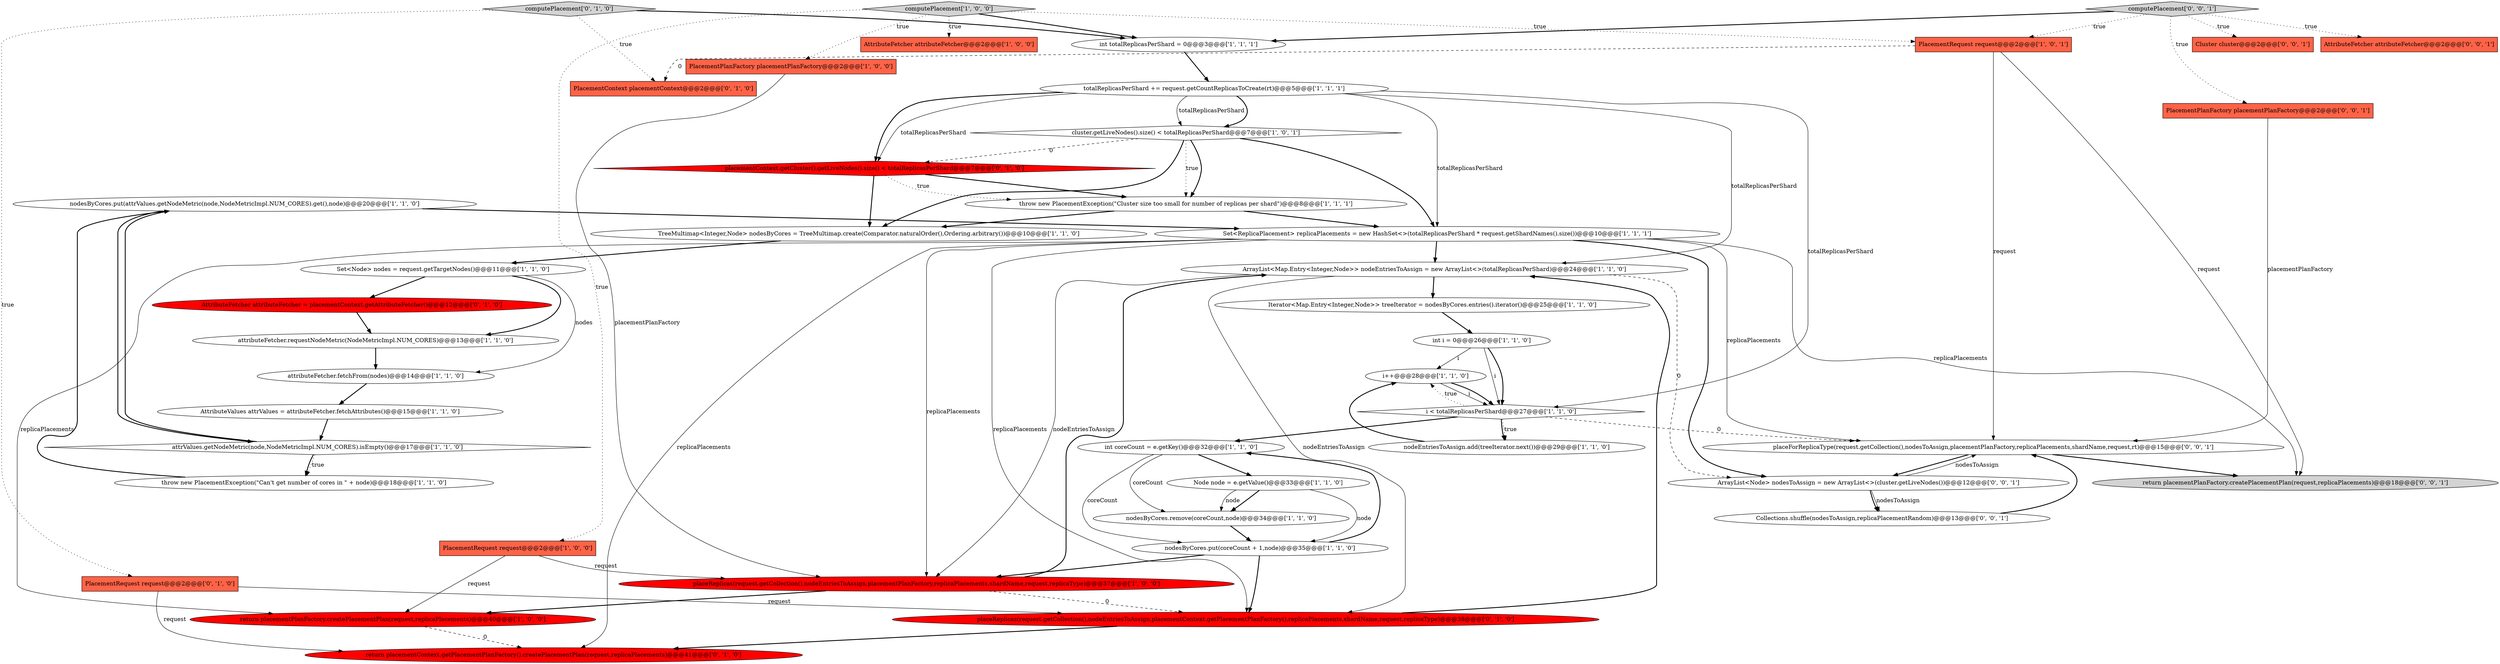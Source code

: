 digraph {
29 [style = filled, label = "PlacementRequest request@@@2@@@['1', '0', '1']", fillcolor = tomato, shape = box image = "AAA0AAABBB1BBB"];
32 [style = filled, label = "computePlacement['0', '1', '0']", fillcolor = lightgray, shape = diamond image = "AAA0AAABBB2BBB"];
4 [style = filled, label = "attributeFetcher.requestNodeMetric(NodeMetricImpl.NUM_CORES)@@@13@@@['1', '1', '0']", fillcolor = white, shape = ellipse image = "AAA0AAABBB1BBB"];
43 [style = filled, label = "PlacementPlanFactory placementPlanFactory@@@2@@@['0', '0', '1']", fillcolor = tomato, shape = box image = "AAA0AAABBB3BBB"];
44 [style = filled, label = "AttributeFetcher attributeFetcher@@@2@@@['0', '0', '1']", fillcolor = tomato, shape = box image = "AAA0AAABBB3BBB"];
35 [style = filled, label = "return placementContext.getPlacementPlanFactory().createPlacementPlan(request,replicaPlacements)@@@41@@@['0', '1', '0']", fillcolor = red, shape = ellipse image = "AAA1AAABBB2BBB"];
36 [style = filled, label = "AttributeFetcher attributeFetcher = placementContext.getAttributeFetcher()@@@12@@@['0', '1', '0']", fillcolor = red, shape = ellipse image = "AAA1AAABBB2BBB"];
22 [style = filled, label = "int coreCount = e.getKey()@@@32@@@['1', '1', '0']", fillcolor = white, shape = ellipse image = "AAA0AAABBB1BBB"];
19 [style = filled, label = "computePlacement['1', '0', '0']", fillcolor = lightgray, shape = diamond image = "AAA0AAABBB1BBB"];
23 [style = filled, label = "nodesByCores.put(attrValues.getNodeMetric(node,NodeMetricImpl.NUM_CORES).get(),node)@@@20@@@['1', '1', '0']", fillcolor = white, shape = ellipse image = "AAA0AAABBB1BBB"];
7 [style = filled, label = "attributeFetcher.fetchFrom(nodes)@@@14@@@['1', '1', '0']", fillcolor = white, shape = ellipse image = "AAA0AAABBB1BBB"];
9 [style = filled, label = "Iterator<Map.Entry<Integer,Node>> treeIterator = nodesByCores.entries().iterator()@@@25@@@['1', '1', '0']", fillcolor = white, shape = ellipse image = "AAA0AAABBB1BBB"];
37 [style = filled, label = "return placementPlanFactory.createPlacementPlan(request,replicaPlacements)@@@18@@@['0', '0', '1']", fillcolor = lightgray, shape = ellipse image = "AAA0AAABBB3BBB"];
2 [style = filled, label = "ArrayList<Map.Entry<Integer,Node>> nodeEntriesToAssign = new ArrayList<>(totalReplicasPerShard)@@@24@@@['1', '1', '0']", fillcolor = white, shape = ellipse image = "AAA0AAABBB1BBB"];
15 [style = filled, label = "throw new PlacementException(\"Cluster size too small for number of replicas per shard\")@@@8@@@['1', '1', '1']", fillcolor = white, shape = ellipse image = "AAA0AAABBB1BBB"];
27 [style = filled, label = "return placementPlanFactory.createPlacementPlan(request,replicaPlacements)@@@40@@@['1', '0', '0']", fillcolor = red, shape = ellipse image = "AAA1AAABBB1BBB"];
38 [style = filled, label = "placeForReplicaType(request.getCollection(),nodesToAssign,placementPlanFactory,replicaPlacements,shardName,request,rt)@@@15@@@['0', '0', '1']", fillcolor = white, shape = ellipse image = "AAA0AAABBB3BBB"];
41 [style = filled, label = "ArrayList<Node> nodesToAssign = new ArrayList<>(cluster.getLiveNodes())@@@12@@@['0', '0', '1']", fillcolor = white, shape = ellipse image = "AAA0AAABBB3BBB"];
13 [style = filled, label = "nodesByCores.put(coreCount + 1,node)@@@35@@@['1', '1', '0']", fillcolor = white, shape = ellipse image = "AAA0AAABBB1BBB"];
42 [style = filled, label = "Collections.shuffle(nodesToAssign,replicaPlacementRandom)@@@13@@@['0', '0', '1']", fillcolor = white, shape = ellipse image = "AAA0AAABBB3BBB"];
34 [style = filled, label = "placeReplicas(request.getCollection(),nodeEntriesToAssign,placementContext.getPlacementPlanFactory(),replicaPlacements,shardName,request,replicaType)@@@38@@@['0', '1', '0']", fillcolor = red, shape = ellipse image = "AAA1AAABBB2BBB"];
39 [style = filled, label = "computePlacement['0', '0', '1']", fillcolor = lightgray, shape = diamond image = "AAA0AAABBB3BBB"];
17 [style = filled, label = "nodeEntriesToAssign.add(treeIterator.next())@@@29@@@['1', '1', '0']", fillcolor = white, shape = ellipse image = "AAA0AAABBB1BBB"];
3 [style = filled, label = "totalReplicasPerShard += request.getCountReplicasToCreate(rt)@@@5@@@['1', '1', '1']", fillcolor = white, shape = ellipse image = "AAA0AAABBB1BBB"];
26 [style = filled, label = "nodesByCores.remove(coreCount,node)@@@34@@@['1', '1', '0']", fillcolor = white, shape = ellipse image = "AAA0AAABBB1BBB"];
18 [style = filled, label = "AttributeValues attrValues = attributeFetcher.fetchAttributes()@@@15@@@['1', '1', '0']", fillcolor = white, shape = ellipse image = "AAA0AAABBB1BBB"];
1 [style = filled, label = "Node node = e.getValue()@@@33@@@['1', '1', '0']", fillcolor = white, shape = ellipse image = "AAA0AAABBB1BBB"];
6 [style = filled, label = "Set<Node> nodes = request.getTargetNodes()@@@11@@@['1', '1', '0']", fillcolor = white, shape = ellipse image = "AAA0AAABBB1BBB"];
5 [style = filled, label = "int i = 0@@@26@@@['1', '1', '0']", fillcolor = white, shape = ellipse image = "AAA0AAABBB1BBB"];
10 [style = filled, label = "placeReplicas(request.getCollection(),nodeEntriesToAssign,placementPlanFactory,replicaPlacements,shardName,request,replicaType)@@@37@@@['1', '0', '0']", fillcolor = red, shape = ellipse image = "AAA1AAABBB1BBB"];
31 [style = filled, label = "placementContext.getCluster().getLiveNodes().size() < totalReplicasPerShard@@@7@@@['0', '1', '0']", fillcolor = red, shape = diamond image = "AAA1AAABBB2BBB"];
30 [style = filled, label = "PlacementRequest request@@@2@@@['0', '1', '0']", fillcolor = tomato, shape = box image = "AAA0AAABBB2BBB"];
0 [style = filled, label = "cluster.getLiveNodes().size() < totalReplicasPerShard@@@7@@@['1', '0', '1']", fillcolor = white, shape = diamond image = "AAA0AAABBB1BBB"];
8 [style = filled, label = "AttributeFetcher attributeFetcher@@@2@@@['1', '0', '0']", fillcolor = tomato, shape = box image = "AAA0AAABBB1BBB"];
21 [style = filled, label = "attrValues.getNodeMetric(node,NodeMetricImpl.NUM_CORES).isEmpty()@@@17@@@['1', '1', '0']", fillcolor = white, shape = diamond image = "AAA0AAABBB1BBB"];
28 [style = filled, label = "Set<ReplicaPlacement> replicaPlacements = new HashSet<>(totalReplicasPerShard * request.getShardNames().size())@@@10@@@['1', '1', '1']", fillcolor = white, shape = ellipse image = "AAA0AAABBB1BBB"];
25 [style = filled, label = "i++@@@28@@@['1', '1', '0']", fillcolor = white, shape = ellipse image = "AAA0AAABBB1BBB"];
40 [style = filled, label = "Cluster cluster@@@2@@@['0', '0', '1']", fillcolor = tomato, shape = box image = "AAA0AAABBB3BBB"];
24 [style = filled, label = "int totalReplicasPerShard = 0@@@3@@@['1', '1', '1']", fillcolor = white, shape = ellipse image = "AAA0AAABBB1BBB"];
20 [style = filled, label = "PlacementRequest request@@@2@@@['1', '0', '0']", fillcolor = tomato, shape = box image = "AAA0AAABBB1BBB"];
33 [style = filled, label = "PlacementContext placementContext@@@2@@@['0', '1', '0']", fillcolor = tomato, shape = box image = "AAA1AAABBB2BBB"];
16 [style = filled, label = "throw new PlacementException(\"Can't get number of cores in \" + node)@@@18@@@['1', '1', '0']", fillcolor = white, shape = ellipse image = "AAA0AAABBB1BBB"];
14 [style = filled, label = "PlacementPlanFactory placementPlanFactory@@@2@@@['1', '0', '0']", fillcolor = tomato, shape = box image = "AAA0AAABBB1BBB"];
12 [style = filled, label = "TreeMultimap<Integer,Node> nodesByCores = TreeMultimap.create(Comparator.naturalOrder(),Ordering.arbitrary())@@@10@@@['1', '1', '0']", fillcolor = white, shape = ellipse image = "AAA0AAABBB1BBB"];
11 [style = filled, label = "i < totalReplicasPerShard@@@27@@@['1', '1', '0']", fillcolor = white, shape = diamond image = "AAA0AAABBB1BBB"];
17->25 [style = bold, label=""];
10->34 [style = dashed, label="0"];
39->24 [style = bold, label=""];
38->41 [style = bold, label=""];
22->26 [style = solid, label="coreCount"];
3->28 [style = solid, label="totalReplicasPerShard"];
0->15 [style = bold, label=""];
19->24 [style = bold, label=""];
23->28 [style = bold, label=""];
34->2 [style = bold, label=""];
32->30 [style = dotted, label="true"];
21->16 [style = bold, label=""];
9->5 [style = bold, label=""];
2->41 [style = dashed, label="0"];
13->22 [style = bold, label=""];
22->13 [style = solid, label="coreCount"];
3->0 [style = solid, label="totalReplicasPerShard"];
13->34 [style = bold, label=""];
36->4 [style = bold, label=""];
29->33 [style = dashed, label="0"];
5->11 [style = solid, label="i"];
2->9 [style = bold, label=""];
39->43 [style = dotted, label="true"];
26->13 [style = bold, label=""];
3->0 [style = bold, label=""];
39->29 [style = dotted, label="true"];
41->42 [style = solid, label="nodesToAssign"];
6->4 [style = bold, label=""];
25->11 [style = solid, label="i"];
20->27 [style = solid, label="request"];
19->29 [style = dotted, label="true"];
38->37 [style = bold, label=""];
39->44 [style = dotted, label="true"];
31->15 [style = dotted, label="true"];
28->34 [style = solid, label="replicaPlacements"];
43->38 [style = solid, label="placementPlanFactory"];
11->17 [style = bold, label=""];
39->40 [style = dotted, label="true"];
10->2 [style = bold, label=""];
15->12 [style = bold, label=""];
5->25 [style = solid, label="i"];
5->11 [style = bold, label=""];
34->35 [style = bold, label=""];
21->16 [style = dotted, label="true"];
30->34 [style = solid, label="request"];
24->3 [style = bold, label=""];
42->38 [style = bold, label=""];
2->34 [style = solid, label="nodeEntriesToAssign"];
21->23 [style = bold, label=""];
13->10 [style = bold, label=""];
30->35 [style = solid, label="request"];
28->37 [style = solid, label="replicaPlacements"];
3->31 [style = solid, label="totalReplicasPerShard"];
0->12 [style = bold, label=""];
28->10 [style = solid, label="replicaPlacements"];
11->17 [style = dotted, label="true"];
16->23 [style = bold, label=""];
31->12 [style = bold, label=""];
19->8 [style = dotted, label="true"];
4->7 [style = bold, label=""];
32->33 [style = dotted, label="true"];
28->41 [style = bold, label=""];
3->11 [style = solid, label="totalReplicasPerShard"];
41->38 [style = solid, label="nodesToAssign"];
15->28 [style = bold, label=""];
6->7 [style = solid, label="nodes"];
11->22 [style = bold, label=""];
7->18 [style = bold, label=""];
22->1 [style = bold, label=""];
18->21 [style = bold, label=""];
3->2 [style = solid, label="totalReplicasPerShard"];
27->35 [style = dashed, label="0"];
19->14 [style = dotted, label="true"];
29->38 [style = solid, label="request"];
3->31 [style = bold, label=""];
10->27 [style = bold, label=""];
28->27 [style = solid, label="replicaPlacements"];
0->15 [style = dotted, label="true"];
20->10 [style = solid, label="request"];
19->20 [style = dotted, label="true"];
1->26 [style = bold, label=""];
14->10 [style = solid, label="placementPlanFactory"];
12->6 [style = bold, label=""];
31->15 [style = bold, label=""];
6->36 [style = bold, label=""];
1->26 [style = solid, label="node"];
11->38 [style = dashed, label="0"];
28->2 [style = bold, label=""];
11->25 [style = dotted, label="true"];
29->37 [style = solid, label="request"];
23->21 [style = bold, label=""];
25->11 [style = bold, label=""];
0->31 [style = dashed, label="0"];
1->13 [style = solid, label="node"];
28->35 [style = solid, label="replicaPlacements"];
32->24 [style = bold, label=""];
0->28 [style = bold, label=""];
28->38 [style = solid, label="replicaPlacements"];
41->42 [style = bold, label=""];
2->10 [style = solid, label="nodeEntriesToAssign"];
}
